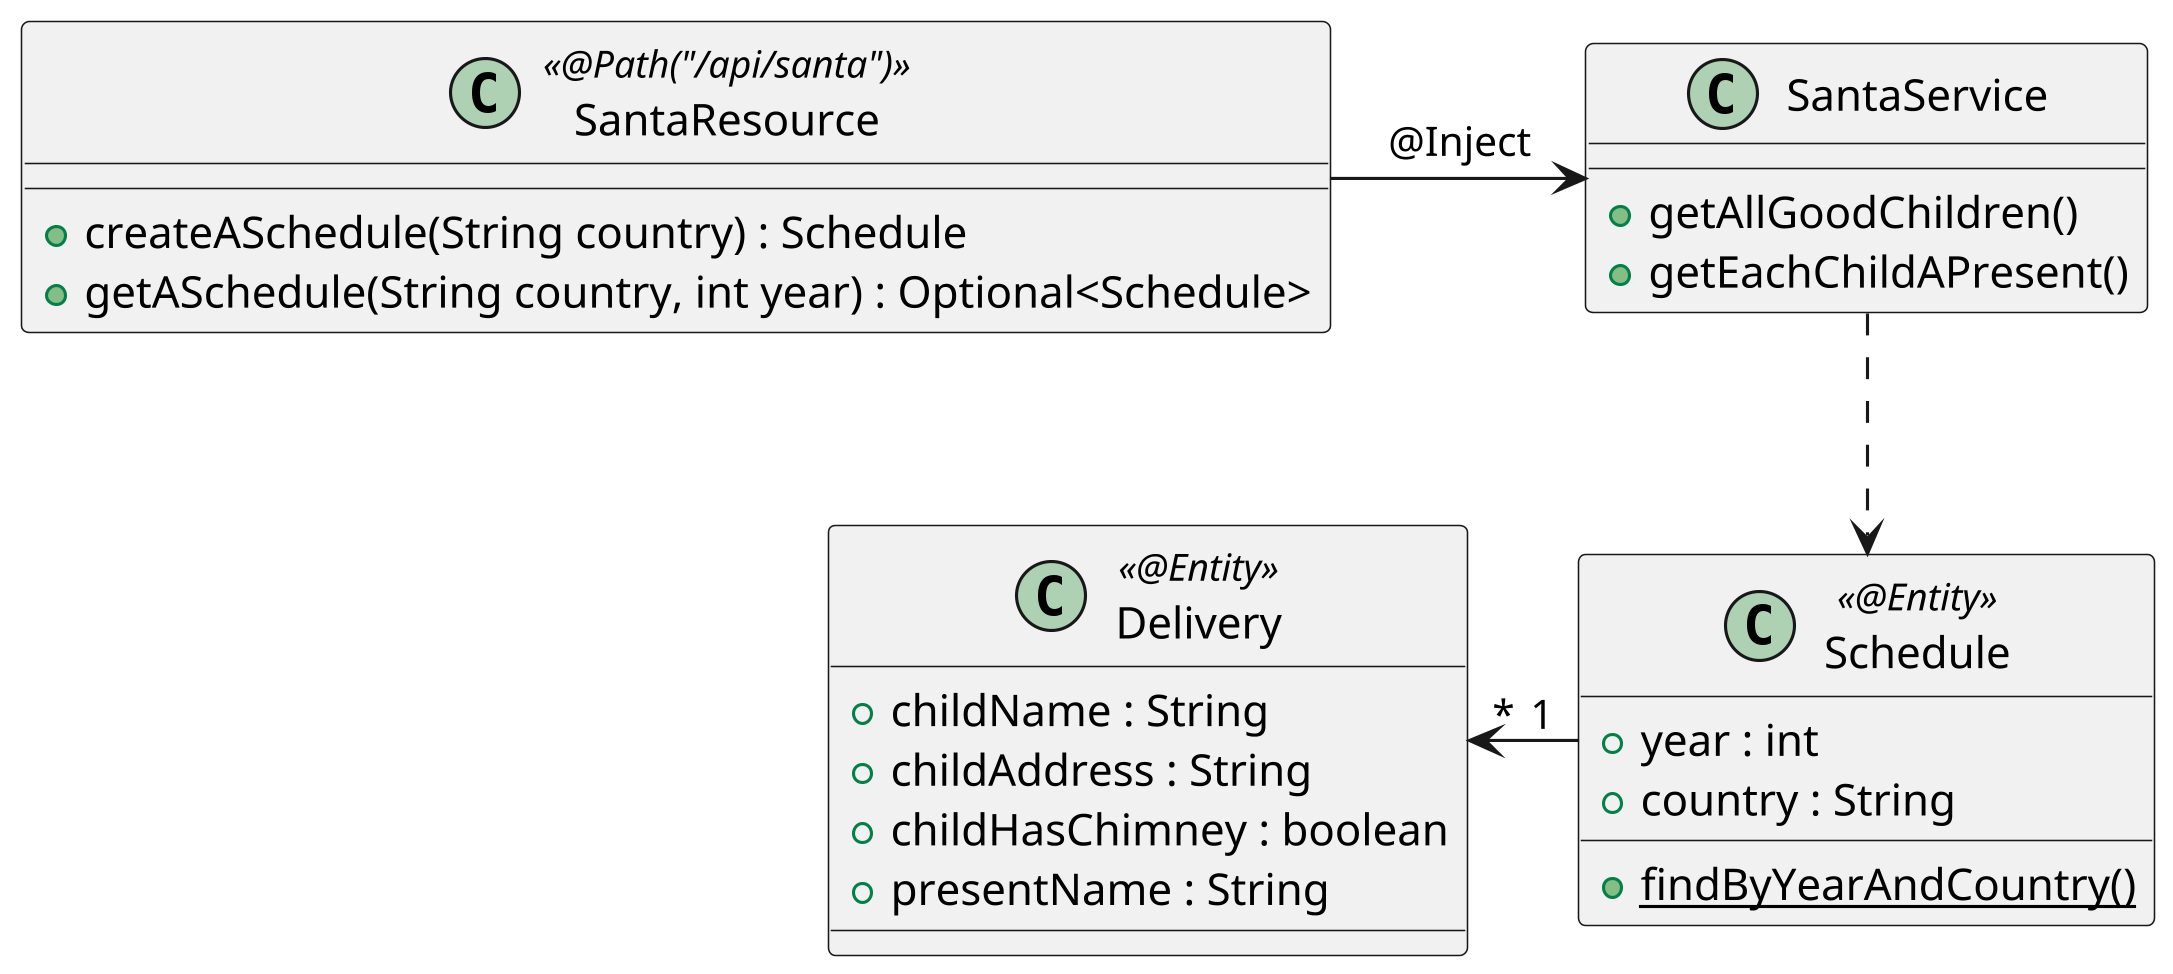 @startuml
skinparam dpi 300

class Schedule <<@Entity>> {
    + year : int
    + country : String
    {static} + findByYearAndCountry()
}

class Delivery <<@Entity>> {
    + childName : String
    + childAddress : String
    + childHasChimney : boolean
    + presentName : String
}

class SantaResource <<@Path("/api/santa")>> {
    + createASchedule(String country) : Schedule
    + getASchedule(String country, int year) : Optional<Schedule>
}

class SantaService {
    + getAllGoodChildren()
    + getEachChildAPresent()
}

SantaResource -> SantaService : "@Inject"
SantaService ..> Schedule
Schedule "1" -left-> "*" Delivery

@enduml

